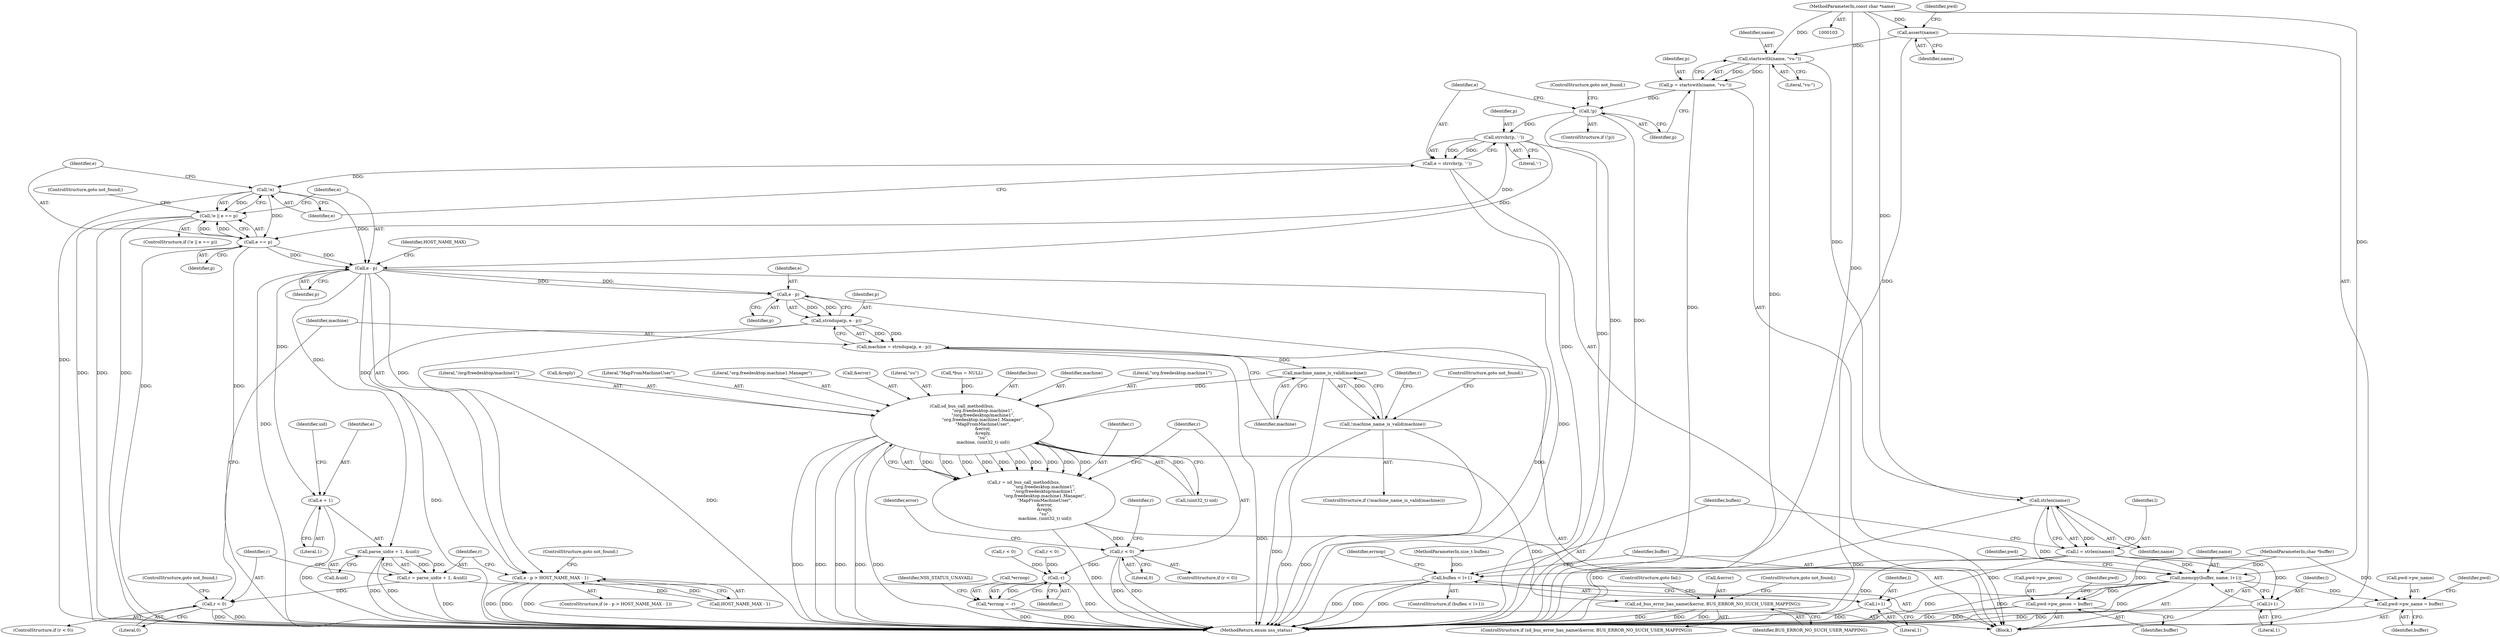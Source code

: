 digraph "0_systemd_cb31827d62066a04b02111df3052949fda4b6888_0@API" {
"1000129" [label="(Call,assert(name))"];
"1000104" [label="(MethodParameterIn,const char *name)"];
"1000135" [label="(Call,startswith(name, \"vu-\"))"];
"1000133" [label="(Call,p = startswith(name, \"vu-\"))"];
"1000139" [label="(Call,!p)"];
"1000144" [label="(Call,strrchr(p, '-'))"];
"1000142" [label="(Call,e = strrchr(p, '-'))"];
"1000149" [label="(Call,!e)"];
"1000148" [label="(Call,!e || e == p)"];
"1000151" [label="(Call,e == p)"];
"1000157" [label="(Call,e - p)"];
"1000156" [label="(Call,e - p > HOST_NAME_MAX - 1)"];
"1000166" [label="(Call,parse_uid(e + 1, &uid))"];
"1000164" [label="(Call,r = parse_uid(e + 1, &uid))"];
"1000173" [label="(Call,r < 0)"];
"1000167" [label="(Call,e + 1)"];
"1000181" [label="(Call,e - p)"];
"1000179" [label="(Call,strndupa(p, e - p))"];
"1000177" [label="(Call,machine = strndupa(p, e - p))"];
"1000186" [label="(Call,machine_name_is_valid(machine))"];
"1000185" [label="(Call,!machine_name_is_valid(machine))"];
"1000201" [label="(Call,sd_bus_call_method(bus,\n                               \"org.freedesktop.machine1\",\n                               \"/org/freedesktop/machine1\",\n                               \"org.freedesktop.machine1.Manager\",\n                               \"MapFromMachineUser\",\n                               &error,\n                               &reply,\n                               \"su\",\n                               machine, (uint32_t) uid))"];
"1000199" [label="(Call,r = sd_bus_call_method(bus,\n                               \"org.freedesktop.machine1\",\n                               \"/org/freedesktop/machine1\",\n                               \"org.freedesktop.machine1.Manager\",\n                               \"MapFromMachineUser\",\n                               &error,\n                               &reply,\n                               \"su\",\n                               machine, (uint32_t) uid))"];
"1000217" [label="(Call,r < 0)"];
"1000321" [label="(Call,-r)"];
"1000318" [label="(Call,*errnop = -r)"];
"1000222" [label="(Call,sd_bus_error_has_name(&error, BUS_ERROR_NO_SUCH_USER_MAPPING))"];
"1000242" [label="(Call,strlen(name))"];
"1000240" [label="(Call,l = strlen(name))"];
"1000245" [label="(Call,buflen < l+1)"];
"1000247" [label="(Call,l+1)"];
"1000257" [label="(Call,memcpy(buffer, name, l+1))"];
"1000263" [label="(Call,pwd->pw_name = buffer)"];
"1000278" [label="(Call,pwd->pw_gecos = buffer)"];
"1000260" [label="(Call,l+1)"];
"1000227" [label="(ControlStructure,goto fail;)"];
"1000171" [label="(Identifier,uid)"];
"1000141" [label="(ControlStructure,goto not_found;)"];
"1000160" [label="(Call,HOST_NAME_MAX - 1)"];
"1000202" [label="(Identifier,bus)"];
"1000129" [label="(Call,assert(name))"];
"1000156" [label="(Call,e - p > HOST_NAME_MAX - 1)"];
"1000324" [label="(Identifier,NSS_STATUS_UNAVAIL)"];
"1000184" [label="(ControlStructure,if (!machine_name_is_valid(machine)))"];
"1000165" [label="(Identifier,r)"];
"1000152" [label="(Identifier,e)"];
"1000243" [label="(Identifier,name)"];
"1000212" [label="(Identifier,machine)"];
"1000157" [label="(Call,e - p)"];
"1000218" [label="(Identifier,r)"];
"1000223" [label="(Call,&error)"];
"1000139" [label="(Call,!p)"];
"1000242" [label="(Call,strlen(name))"];
"1000159" [label="(Identifier,p)"];
"1000262" [label="(Literal,1)"];
"1000186" [label="(Call,machine_name_is_valid(machine))"];
"1000260" [label="(Call,l+1)"];
"1000188" [label="(ControlStructure,goto not_found;)"];
"1000221" [label="(ControlStructure,if (sd_bus_error_has_name(&error, BUS_ERROR_NO_SUCH_USER_MAPPING)))"];
"1000187" [label="(Identifier,machine)"];
"1000200" [label="(Identifier,r)"];
"1000267" [label="(Identifier,buffer)"];
"1000106" [label="(MethodParameterIn,char *buffer)"];
"1000183" [label="(Identifier,p)"];
"1000138" [label="(ControlStructure,if (!p))"];
"1000225" [label="(Identifier,BUS_ERROR_NO_SUCH_USER_MAPPING)"];
"1000321" [label="(Call,-r)"];
"1000140" [label="(Identifier,p)"];
"1000154" [label="(ControlStructure,goto not_found;)"];
"1000172" [label="(ControlStructure,if (r < 0))"];
"1000244" [label="(ControlStructure,if (buflen < l+1))"];
"1000203" [label="(Literal,\"org.freedesktop.machine1\")"];
"1000168" [label="(Identifier,e)"];
"1000181" [label="(Call,e - p)"];
"1000217" [label="(Call,r < 0)"];
"1000174" [label="(Identifier,r)"];
"1000248" [label="(Identifier,l)"];
"1000204" [label="(Literal,\"/org/freedesktop/machine1\")"];
"1000137" [label="(Literal,\"vu-\")"];
"1000318" [label="(Call,*errnop = -r)"];
"1000261" [label="(Identifier,l)"];
"1000176" [label="(ControlStructure,goto not_found;)"];
"1000258" [label="(Identifier,buffer)"];
"1000147" [label="(ControlStructure,if (!e || e == p))"];
"1000146" [label="(Literal,'-')"];
"1000213" [label="(Call,(uint32_t) uid)"];
"1000224" [label="(Identifier,error)"];
"1000241" [label="(Identifier,l)"];
"1000175" [label="(Literal,0)"];
"1000178" [label="(Identifier,machine)"];
"1000270" [label="(Identifier,pwd)"];
"1000170" [label="(Call,&uid)"];
"1000161" [label="(Identifier,HOST_NAME_MAX)"];
"1000143" [label="(Identifier,e)"];
"1000166" [label="(Call,parse_uid(e + 1, &uid))"];
"1000173" [label="(Call,r < 0)"];
"1000222" [label="(Call,sd_bus_error_has_name(&error, BUS_ERROR_NO_SUCH_USER_MAPPING))"];
"1000134" [label="(Identifier,p)"];
"1000259" [label="(Identifier,name)"];
"1000322" [label="(Identifier,r)"];
"1000169" [label="(Literal,1)"];
"1000240" [label="(Call,l = strlen(name))"];
"1000236" [label="(Call,r < 0)"];
"1000144" [label="(Call,strrchr(p, '-'))"];
"1000150" [label="(Identifier,e)"];
"1000109" [label="(Block,)"];
"1000265" [label="(Identifier,pwd)"];
"1000151" [label="(Call,e == p)"];
"1000153" [label="(Identifier,p)"];
"1000219" [label="(Literal,0)"];
"1000164" [label="(Call,r = parse_uid(e + 1, &uid))"];
"1000229" [label="(Identifier,r)"];
"1000177" [label="(Call,machine = strndupa(p, e - p))"];
"1000195" [label="(Call,r < 0)"];
"1000182" [label="(Identifier,e)"];
"1000257" [label="(Call,memcpy(buffer, name, l+1))"];
"1000245" [label="(Call,buflen < l+1)"];
"1000249" [label="(Literal,1)"];
"1000132" [label="(Identifier,pwd)"];
"1000104" [label="(MethodParameterIn,const char *name)"];
"1000148" [label="(Call,!e || e == p)"];
"1000278" [label="(Call,pwd->pw_gecos = buffer)"];
"1000179" [label="(Call,strndupa(p, e - p))"];
"1000279" [label="(Call,pwd->pw_gecos)"];
"1000226" [label="(ControlStructure,goto not_found;)"];
"1000209" [label="(Call,&reply)"];
"1000246" [label="(Identifier,buflen)"];
"1000145" [label="(Identifier,p)"];
"1000206" [label="(Literal,\"MapFromMachineUser\")"];
"1000142" [label="(Call,e = strrchr(p, '-'))"];
"1000135" [label="(Call,startswith(name, \"vu-\"))"];
"1000205" [label="(Literal,\"org.freedesktop.machine1.Manager\")"];
"1000325" [label="(MethodReturn,enum nss_status)"];
"1000285" [label="(Identifier,pwd)"];
"1000207" [label="(Call,&error)"];
"1000185" [label="(Call,!machine_name_is_valid(machine))"];
"1000130" [label="(Identifier,name)"];
"1000149" [label="(Call,!e)"];
"1000201" [label="(Call,sd_bus_call_method(bus,\n                               \"org.freedesktop.machine1\",\n                               \"/org/freedesktop/machine1\",\n                               \"org.freedesktop.machine1.Manager\",\n                               \"MapFromMachineUser\",\n                               &error,\n                               &reply,\n                               \"su\",\n                               machine, (uint32_t) uid))"];
"1000211" [label="(Literal,\"su\")"];
"1000253" [label="(Identifier,errnop)"];
"1000167" [label="(Call,e + 1)"];
"1000180" [label="(Identifier,p)"];
"1000119" [label="(Call,*bus = NULL)"];
"1000282" [label="(Identifier,buffer)"];
"1000216" [label="(ControlStructure,if (r < 0))"];
"1000163" [label="(ControlStructure,goto not_found;)"];
"1000107" [label="(MethodParameterIn,size_t buflen)"];
"1000264" [label="(Call,pwd->pw_name)"];
"1000190" [label="(Identifier,r)"];
"1000136" [label="(Identifier,name)"];
"1000247" [label="(Call,l+1)"];
"1000155" [label="(ControlStructure,if (e - p > HOST_NAME_MAX - 1))"];
"1000133" [label="(Call,p = startswith(name, \"vu-\"))"];
"1000158" [label="(Identifier,e)"];
"1000319" [label="(Call,*errnop)"];
"1000199" [label="(Call,r = sd_bus_call_method(bus,\n                               \"org.freedesktop.machine1\",\n                               \"/org/freedesktop/machine1\",\n                               \"org.freedesktop.machine1.Manager\",\n                               \"MapFromMachineUser\",\n                               &error,\n                               &reply,\n                               \"su\",\n                               machine, (uint32_t) uid))"];
"1000263" [label="(Call,pwd->pw_name = buffer)"];
"1000129" -> "1000109"  [label="AST: "];
"1000129" -> "1000130"  [label="CFG: "];
"1000130" -> "1000129"  [label="AST: "];
"1000132" -> "1000129"  [label="CFG: "];
"1000129" -> "1000325"  [label="DDG: "];
"1000104" -> "1000129"  [label="DDG: "];
"1000129" -> "1000135"  [label="DDG: "];
"1000104" -> "1000103"  [label="AST: "];
"1000104" -> "1000325"  [label="DDG: "];
"1000104" -> "1000135"  [label="DDG: "];
"1000104" -> "1000242"  [label="DDG: "];
"1000104" -> "1000257"  [label="DDG: "];
"1000135" -> "1000133"  [label="AST: "];
"1000135" -> "1000137"  [label="CFG: "];
"1000136" -> "1000135"  [label="AST: "];
"1000137" -> "1000135"  [label="AST: "];
"1000133" -> "1000135"  [label="CFG: "];
"1000135" -> "1000325"  [label="DDG: "];
"1000135" -> "1000133"  [label="DDG: "];
"1000135" -> "1000133"  [label="DDG: "];
"1000135" -> "1000242"  [label="DDG: "];
"1000133" -> "1000109"  [label="AST: "];
"1000134" -> "1000133"  [label="AST: "];
"1000140" -> "1000133"  [label="CFG: "];
"1000133" -> "1000325"  [label="DDG: "];
"1000133" -> "1000139"  [label="DDG: "];
"1000139" -> "1000138"  [label="AST: "];
"1000139" -> "1000140"  [label="CFG: "];
"1000140" -> "1000139"  [label="AST: "];
"1000141" -> "1000139"  [label="CFG: "];
"1000143" -> "1000139"  [label="CFG: "];
"1000139" -> "1000325"  [label="DDG: "];
"1000139" -> "1000325"  [label="DDG: "];
"1000139" -> "1000144"  [label="DDG: "];
"1000144" -> "1000142"  [label="AST: "];
"1000144" -> "1000146"  [label="CFG: "];
"1000145" -> "1000144"  [label="AST: "];
"1000146" -> "1000144"  [label="AST: "];
"1000142" -> "1000144"  [label="CFG: "];
"1000144" -> "1000325"  [label="DDG: "];
"1000144" -> "1000142"  [label="DDG: "];
"1000144" -> "1000142"  [label="DDG: "];
"1000144" -> "1000151"  [label="DDG: "];
"1000144" -> "1000157"  [label="DDG: "];
"1000142" -> "1000109"  [label="AST: "];
"1000143" -> "1000142"  [label="AST: "];
"1000150" -> "1000142"  [label="CFG: "];
"1000142" -> "1000325"  [label="DDG: "];
"1000142" -> "1000149"  [label="DDG: "];
"1000149" -> "1000148"  [label="AST: "];
"1000149" -> "1000150"  [label="CFG: "];
"1000150" -> "1000149"  [label="AST: "];
"1000152" -> "1000149"  [label="CFG: "];
"1000148" -> "1000149"  [label="CFG: "];
"1000149" -> "1000325"  [label="DDG: "];
"1000149" -> "1000148"  [label="DDG: "];
"1000149" -> "1000151"  [label="DDG: "];
"1000149" -> "1000157"  [label="DDG: "];
"1000148" -> "1000147"  [label="AST: "];
"1000148" -> "1000151"  [label="CFG: "];
"1000151" -> "1000148"  [label="AST: "];
"1000154" -> "1000148"  [label="CFG: "];
"1000158" -> "1000148"  [label="CFG: "];
"1000148" -> "1000325"  [label="DDG: "];
"1000148" -> "1000325"  [label="DDG: "];
"1000148" -> "1000325"  [label="DDG: "];
"1000151" -> "1000148"  [label="DDG: "];
"1000151" -> "1000148"  [label="DDG: "];
"1000151" -> "1000153"  [label="CFG: "];
"1000152" -> "1000151"  [label="AST: "];
"1000153" -> "1000151"  [label="AST: "];
"1000151" -> "1000325"  [label="DDG: "];
"1000151" -> "1000325"  [label="DDG: "];
"1000151" -> "1000157"  [label="DDG: "];
"1000151" -> "1000157"  [label="DDG: "];
"1000157" -> "1000156"  [label="AST: "];
"1000157" -> "1000159"  [label="CFG: "];
"1000158" -> "1000157"  [label="AST: "];
"1000159" -> "1000157"  [label="AST: "];
"1000161" -> "1000157"  [label="CFG: "];
"1000157" -> "1000325"  [label="DDG: "];
"1000157" -> "1000325"  [label="DDG: "];
"1000157" -> "1000156"  [label="DDG: "];
"1000157" -> "1000156"  [label="DDG: "];
"1000157" -> "1000166"  [label="DDG: "];
"1000157" -> "1000167"  [label="DDG: "];
"1000157" -> "1000181"  [label="DDG: "];
"1000157" -> "1000181"  [label="DDG: "];
"1000156" -> "1000155"  [label="AST: "];
"1000156" -> "1000160"  [label="CFG: "];
"1000160" -> "1000156"  [label="AST: "];
"1000163" -> "1000156"  [label="CFG: "];
"1000165" -> "1000156"  [label="CFG: "];
"1000156" -> "1000325"  [label="DDG: "];
"1000156" -> "1000325"  [label="DDG: "];
"1000156" -> "1000325"  [label="DDG: "];
"1000160" -> "1000156"  [label="DDG: "];
"1000160" -> "1000156"  [label="DDG: "];
"1000166" -> "1000164"  [label="AST: "];
"1000166" -> "1000170"  [label="CFG: "];
"1000167" -> "1000166"  [label="AST: "];
"1000170" -> "1000166"  [label="AST: "];
"1000164" -> "1000166"  [label="CFG: "];
"1000166" -> "1000325"  [label="DDG: "];
"1000166" -> "1000325"  [label="DDG: "];
"1000166" -> "1000164"  [label="DDG: "];
"1000166" -> "1000164"  [label="DDG: "];
"1000164" -> "1000109"  [label="AST: "];
"1000165" -> "1000164"  [label="AST: "];
"1000174" -> "1000164"  [label="CFG: "];
"1000164" -> "1000325"  [label="DDG: "];
"1000164" -> "1000173"  [label="DDG: "];
"1000173" -> "1000172"  [label="AST: "];
"1000173" -> "1000175"  [label="CFG: "];
"1000174" -> "1000173"  [label="AST: "];
"1000175" -> "1000173"  [label="AST: "];
"1000176" -> "1000173"  [label="CFG: "];
"1000178" -> "1000173"  [label="CFG: "];
"1000173" -> "1000325"  [label="DDG: "];
"1000173" -> "1000325"  [label="DDG: "];
"1000167" -> "1000169"  [label="CFG: "];
"1000168" -> "1000167"  [label="AST: "];
"1000169" -> "1000167"  [label="AST: "];
"1000171" -> "1000167"  [label="CFG: "];
"1000167" -> "1000325"  [label="DDG: "];
"1000181" -> "1000179"  [label="AST: "];
"1000181" -> "1000183"  [label="CFG: "];
"1000182" -> "1000181"  [label="AST: "];
"1000183" -> "1000181"  [label="AST: "];
"1000179" -> "1000181"  [label="CFG: "];
"1000181" -> "1000325"  [label="DDG: "];
"1000181" -> "1000179"  [label="DDG: "];
"1000181" -> "1000179"  [label="DDG: "];
"1000179" -> "1000177"  [label="AST: "];
"1000180" -> "1000179"  [label="AST: "];
"1000177" -> "1000179"  [label="CFG: "];
"1000179" -> "1000325"  [label="DDG: "];
"1000179" -> "1000325"  [label="DDG: "];
"1000179" -> "1000177"  [label="DDG: "];
"1000179" -> "1000177"  [label="DDG: "];
"1000177" -> "1000109"  [label="AST: "];
"1000178" -> "1000177"  [label="AST: "];
"1000187" -> "1000177"  [label="CFG: "];
"1000177" -> "1000325"  [label="DDG: "];
"1000177" -> "1000186"  [label="DDG: "];
"1000186" -> "1000185"  [label="AST: "];
"1000186" -> "1000187"  [label="CFG: "];
"1000187" -> "1000186"  [label="AST: "];
"1000185" -> "1000186"  [label="CFG: "];
"1000186" -> "1000325"  [label="DDG: "];
"1000186" -> "1000185"  [label="DDG: "];
"1000186" -> "1000201"  [label="DDG: "];
"1000185" -> "1000184"  [label="AST: "];
"1000188" -> "1000185"  [label="CFG: "];
"1000190" -> "1000185"  [label="CFG: "];
"1000185" -> "1000325"  [label="DDG: "];
"1000185" -> "1000325"  [label="DDG: "];
"1000201" -> "1000199"  [label="AST: "];
"1000201" -> "1000213"  [label="CFG: "];
"1000202" -> "1000201"  [label="AST: "];
"1000203" -> "1000201"  [label="AST: "];
"1000204" -> "1000201"  [label="AST: "];
"1000205" -> "1000201"  [label="AST: "];
"1000206" -> "1000201"  [label="AST: "];
"1000207" -> "1000201"  [label="AST: "];
"1000209" -> "1000201"  [label="AST: "];
"1000211" -> "1000201"  [label="AST: "];
"1000212" -> "1000201"  [label="AST: "];
"1000213" -> "1000201"  [label="AST: "];
"1000199" -> "1000201"  [label="CFG: "];
"1000201" -> "1000325"  [label="DDG: "];
"1000201" -> "1000325"  [label="DDG: "];
"1000201" -> "1000325"  [label="DDG: "];
"1000201" -> "1000325"  [label="DDG: "];
"1000201" -> "1000325"  [label="DDG: "];
"1000201" -> "1000199"  [label="DDG: "];
"1000201" -> "1000199"  [label="DDG: "];
"1000201" -> "1000199"  [label="DDG: "];
"1000201" -> "1000199"  [label="DDG: "];
"1000201" -> "1000199"  [label="DDG: "];
"1000201" -> "1000199"  [label="DDG: "];
"1000201" -> "1000199"  [label="DDG: "];
"1000201" -> "1000199"  [label="DDG: "];
"1000201" -> "1000199"  [label="DDG: "];
"1000201" -> "1000199"  [label="DDG: "];
"1000119" -> "1000201"  [label="DDG: "];
"1000213" -> "1000201"  [label="DDG: "];
"1000201" -> "1000222"  [label="DDG: "];
"1000199" -> "1000109"  [label="AST: "];
"1000200" -> "1000199"  [label="AST: "];
"1000218" -> "1000199"  [label="CFG: "];
"1000199" -> "1000325"  [label="DDG: "];
"1000199" -> "1000217"  [label="DDG: "];
"1000217" -> "1000216"  [label="AST: "];
"1000217" -> "1000219"  [label="CFG: "];
"1000218" -> "1000217"  [label="AST: "];
"1000219" -> "1000217"  [label="AST: "];
"1000224" -> "1000217"  [label="CFG: "];
"1000229" -> "1000217"  [label="CFG: "];
"1000217" -> "1000325"  [label="DDG: "];
"1000217" -> "1000325"  [label="DDG: "];
"1000217" -> "1000321"  [label="DDG: "];
"1000321" -> "1000318"  [label="AST: "];
"1000321" -> "1000322"  [label="CFG: "];
"1000322" -> "1000321"  [label="AST: "];
"1000318" -> "1000321"  [label="CFG: "];
"1000321" -> "1000325"  [label="DDG: "];
"1000321" -> "1000318"  [label="DDG: "];
"1000236" -> "1000321"  [label="DDG: "];
"1000195" -> "1000321"  [label="DDG: "];
"1000318" -> "1000109"  [label="AST: "];
"1000319" -> "1000318"  [label="AST: "];
"1000324" -> "1000318"  [label="CFG: "];
"1000318" -> "1000325"  [label="DDG: "];
"1000318" -> "1000325"  [label="DDG: "];
"1000222" -> "1000221"  [label="AST: "];
"1000222" -> "1000225"  [label="CFG: "];
"1000223" -> "1000222"  [label="AST: "];
"1000225" -> "1000222"  [label="AST: "];
"1000226" -> "1000222"  [label="CFG: "];
"1000227" -> "1000222"  [label="CFG: "];
"1000222" -> "1000325"  [label="DDG: "];
"1000222" -> "1000325"  [label="DDG: "];
"1000222" -> "1000325"  [label="DDG: "];
"1000242" -> "1000240"  [label="AST: "];
"1000242" -> "1000243"  [label="CFG: "];
"1000243" -> "1000242"  [label="AST: "];
"1000240" -> "1000242"  [label="CFG: "];
"1000242" -> "1000325"  [label="DDG: "];
"1000242" -> "1000240"  [label="DDG: "];
"1000242" -> "1000257"  [label="DDG: "];
"1000240" -> "1000109"  [label="AST: "];
"1000241" -> "1000240"  [label="AST: "];
"1000246" -> "1000240"  [label="CFG: "];
"1000240" -> "1000325"  [label="DDG: "];
"1000240" -> "1000245"  [label="DDG: "];
"1000240" -> "1000247"  [label="DDG: "];
"1000240" -> "1000257"  [label="DDG: "];
"1000240" -> "1000260"  [label="DDG: "];
"1000245" -> "1000244"  [label="AST: "];
"1000245" -> "1000247"  [label="CFG: "];
"1000246" -> "1000245"  [label="AST: "];
"1000247" -> "1000245"  [label="AST: "];
"1000253" -> "1000245"  [label="CFG: "];
"1000258" -> "1000245"  [label="CFG: "];
"1000245" -> "1000325"  [label="DDG: "];
"1000245" -> "1000325"  [label="DDG: "];
"1000245" -> "1000325"  [label="DDG: "];
"1000107" -> "1000245"  [label="DDG: "];
"1000247" -> "1000249"  [label="CFG: "];
"1000248" -> "1000247"  [label="AST: "];
"1000249" -> "1000247"  [label="AST: "];
"1000247" -> "1000325"  [label="DDG: "];
"1000257" -> "1000109"  [label="AST: "];
"1000257" -> "1000260"  [label="CFG: "];
"1000258" -> "1000257"  [label="AST: "];
"1000259" -> "1000257"  [label="AST: "];
"1000260" -> "1000257"  [label="AST: "];
"1000265" -> "1000257"  [label="CFG: "];
"1000257" -> "1000325"  [label="DDG: "];
"1000257" -> "1000325"  [label="DDG: "];
"1000257" -> "1000325"  [label="DDG: "];
"1000106" -> "1000257"  [label="DDG: "];
"1000257" -> "1000263"  [label="DDG: "];
"1000257" -> "1000278"  [label="DDG: "];
"1000263" -> "1000109"  [label="AST: "];
"1000263" -> "1000267"  [label="CFG: "];
"1000264" -> "1000263"  [label="AST: "];
"1000267" -> "1000263"  [label="AST: "];
"1000270" -> "1000263"  [label="CFG: "];
"1000263" -> "1000325"  [label="DDG: "];
"1000106" -> "1000263"  [label="DDG: "];
"1000278" -> "1000109"  [label="AST: "];
"1000278" -> "1000282"  [label="CFG: "];
"1000279" -> "1000278"  [label="AST: "];
"1000282" -> "1000278"  [label="AST: "];
"1000285" -> "1000278"  [label="CFG: "];
"1000278" -> "1000325"  [label="DDG: "];
"1000278" -> "1000325"  [label="DDG: "];
"1000106" -> "1000278"  [label="DDG: "];
"1000260" -> "1000262"  [label="CFG: "];
"1000261" -> "1000260"  [label="AST: "];
"1000262" -> "1000260"  [label="AST: "];
"1000260" -> "1000325"  [label="DDG: "];
}

